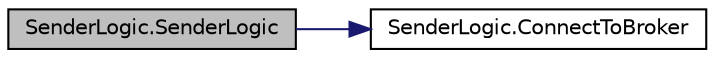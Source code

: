 digraph "SenderLogic.SenderLogic"
{
  edge [fontname="Helvetica",fontsize="10",labelfontname="Helvetica",labelfontsize="10"];
  node [fontname="Helvetica",fontsize="10",shape=record];
  rankdir="LR";
  Node0 [label="SenderLogic.SenderLogic",height=0.2,width=0.4,color="black", fillcolor="grey75", style="filled", fontcolor="black"];
  Node0 -> Node1 [color="midnightblue",fontsize="10",style="solid"];
  Node1 [label="SenderLogic.ConnectToBroker",height=0.2,width=0.4,color="black", fillcolor="white", style="filled",URL="$d1/d79/class_sender_logic.html#a3f1fe663014baf7e3bbc5060740a665b"];
}

